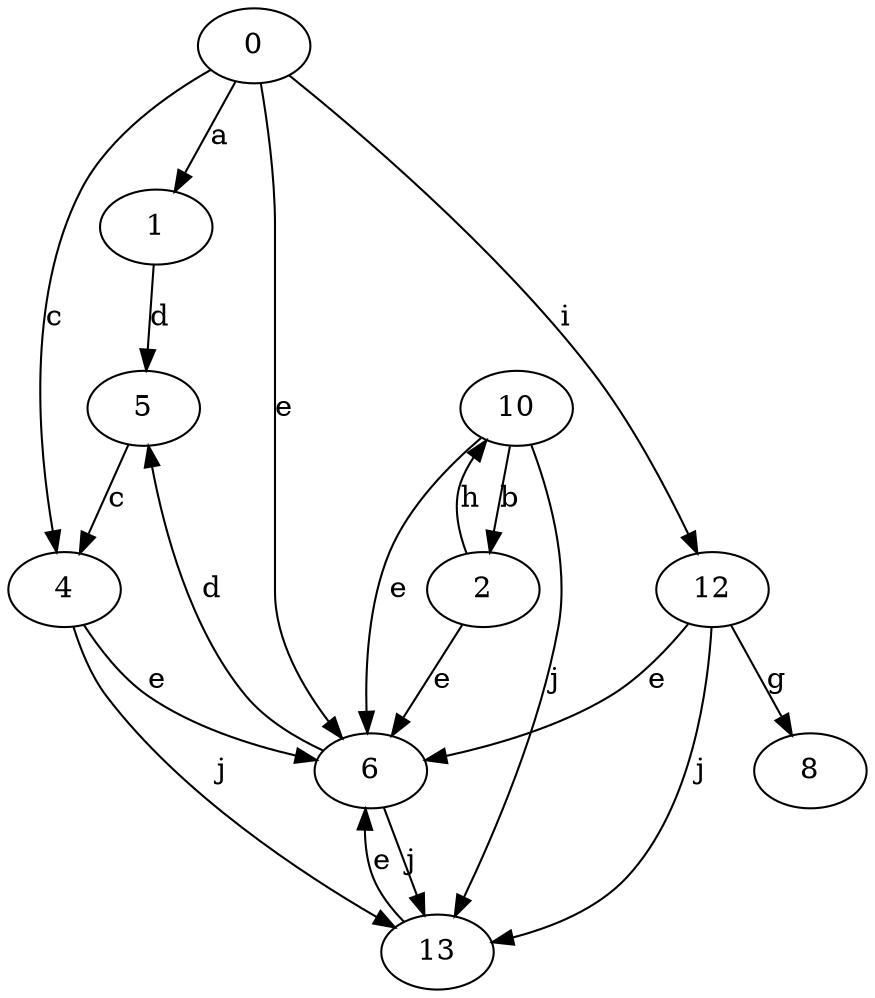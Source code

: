 strict digraph  {
0;
1;
2;
4;
5;
6;
8;
10;
12;
13;
0 -> 1  [label=a];
0 -> 4  [label=c];
0 -> 6  [label=e];
0 -> 12  [label=i];
1 -> 5  [label=d];
2 -> 6  [label=e];
2 -> 10  [label=h];
4 -> 6  [label=e];
4 -> 13  [label=j];
5 -> 4  [label=c];
6 -> 5  [label=d];
6 -> 13  [label=j];
10 -> 2  [label=b];
10 -> 6  [label=e];
10 -> 13  [label=j];
12 -> 6  [label=e];
12 -> 8  [label=g];
12 -> 13  [label=j];
13 -> 6  [label=e];
}
